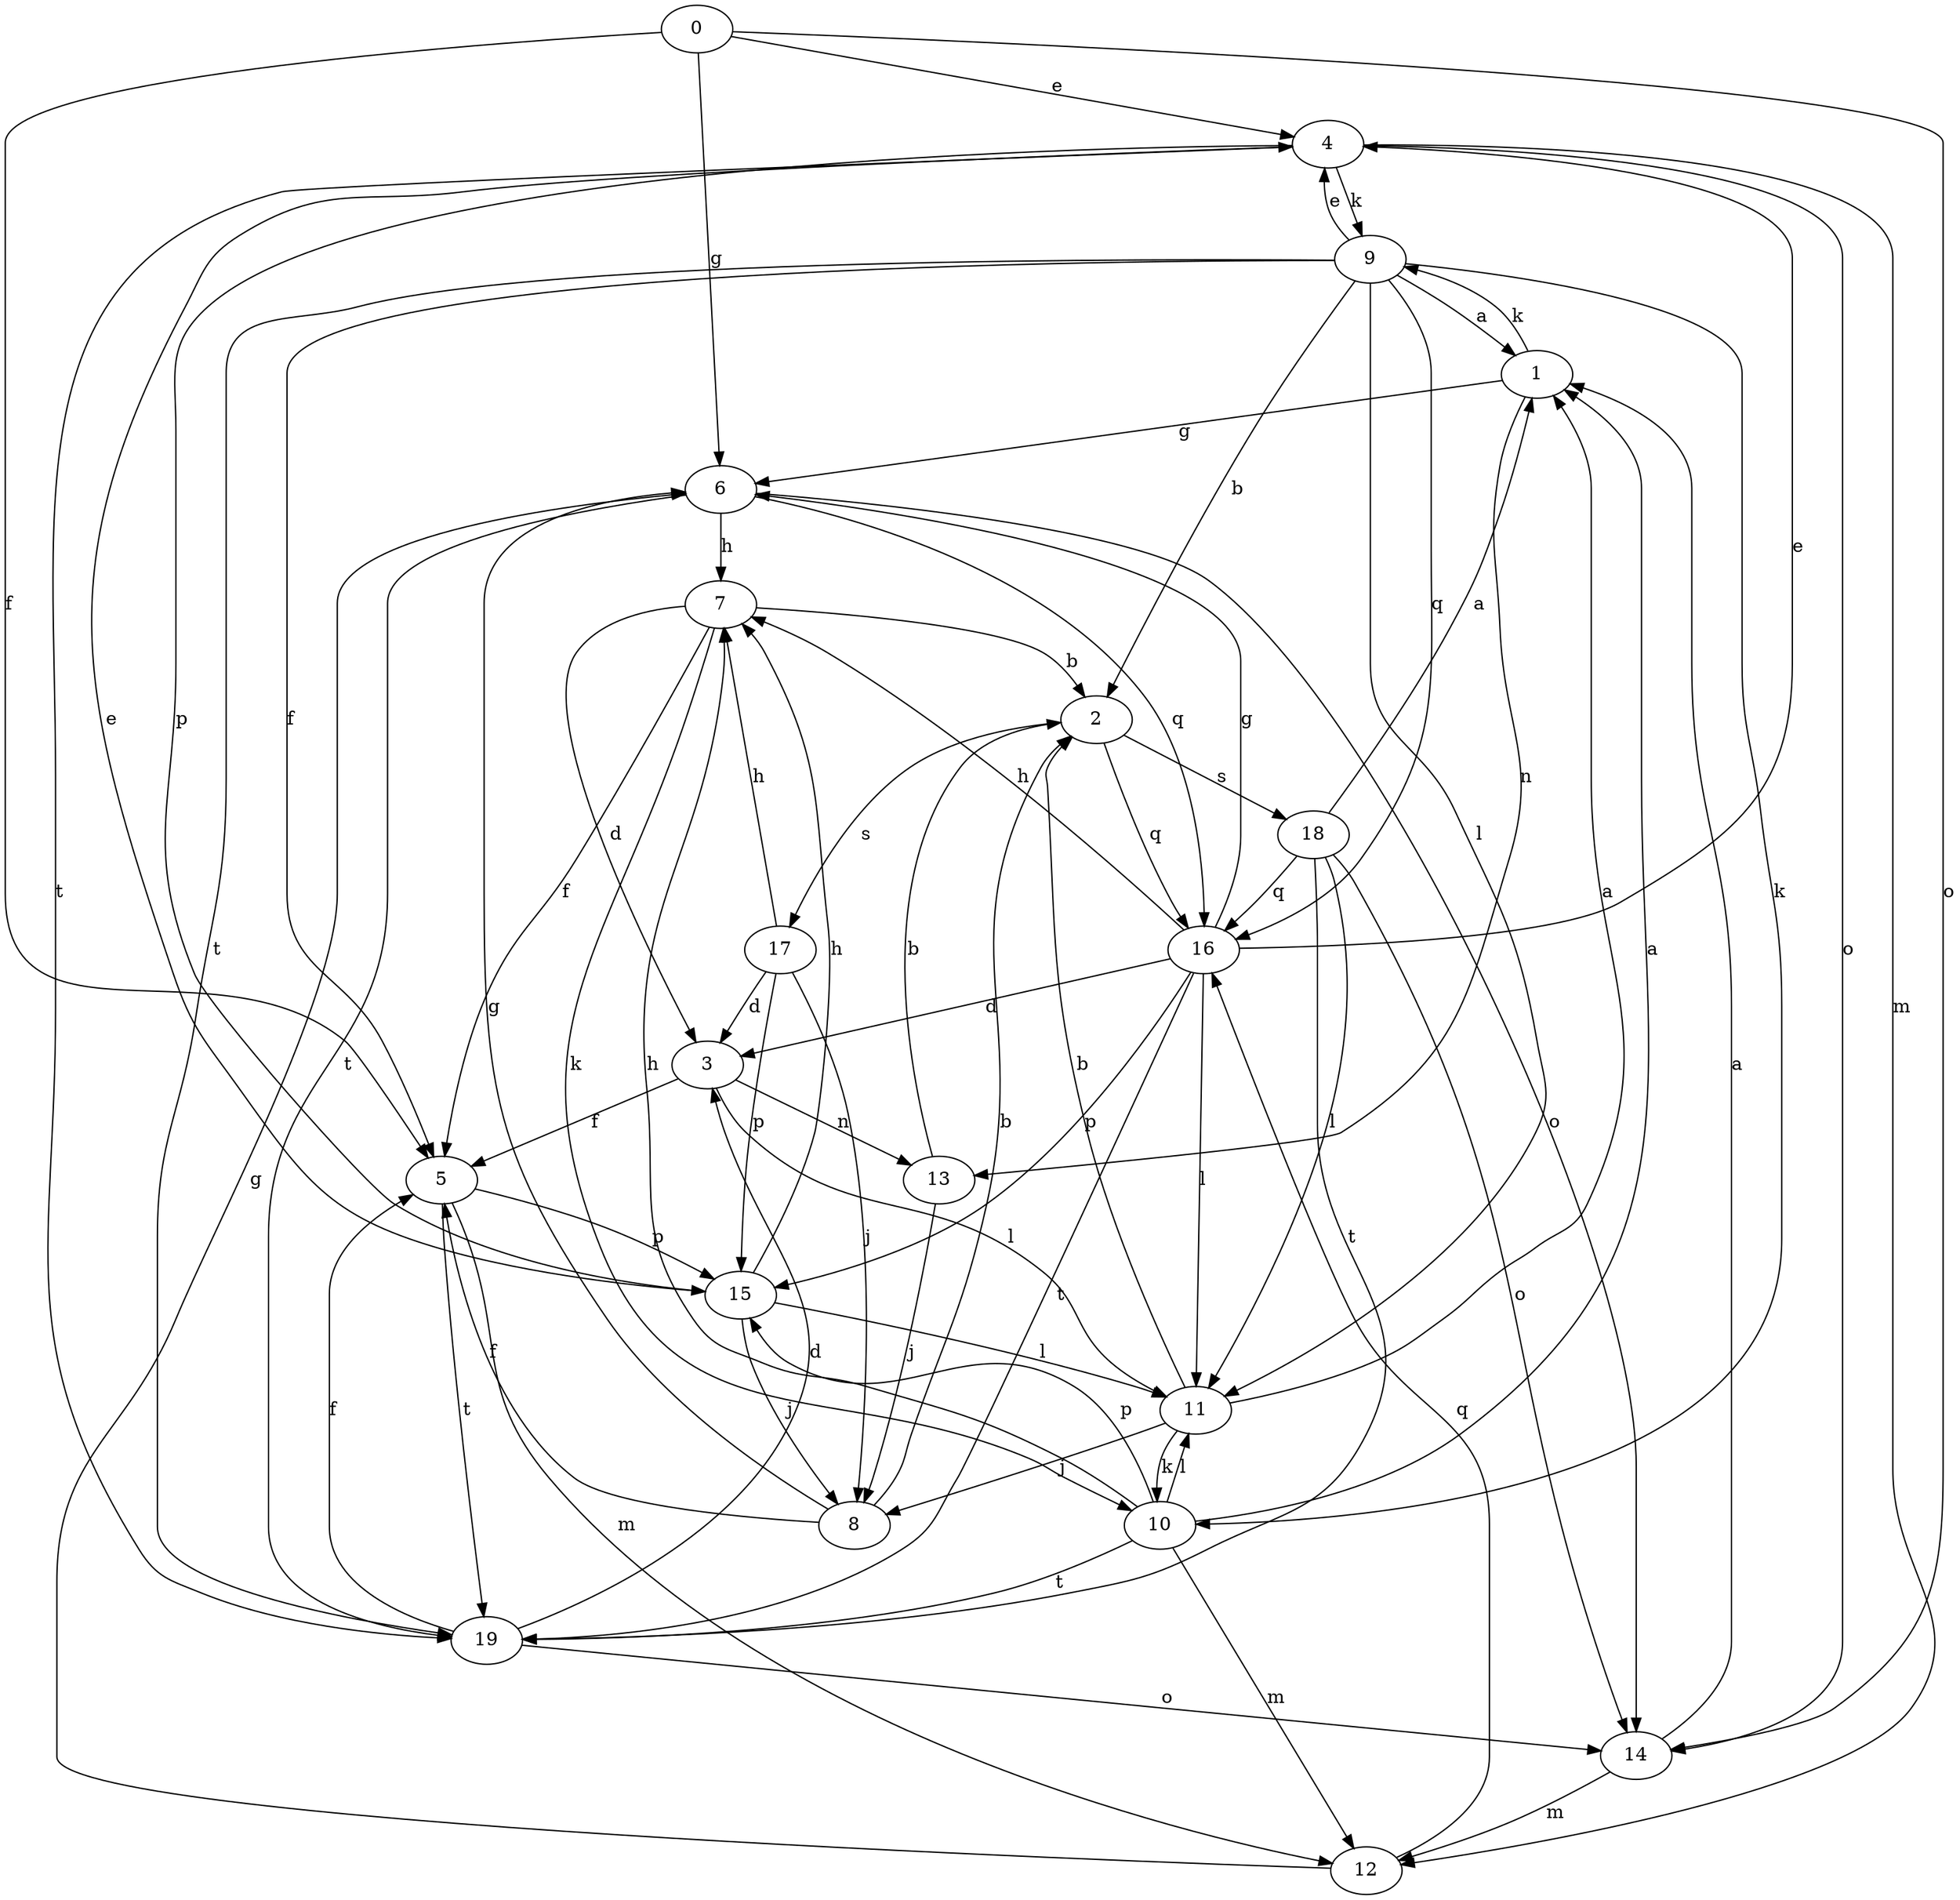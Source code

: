 strict digraph  {
0;
1;
2;
3;
4;
5;
6;
7;
8;
9;
10;
11;
12;
13;
14;
15;
16;
17;
18;
19;
0 -> 4  [label=e];
0 -> 5  [label=f];
0 -> 6  [label=g];
0 -> 14  [label=o];
1 -> 6  [label=g];
1 -> 9  [label=k];
1 -> 13  [label=n];
2 -> 16  [label=q];
2 -> 17  [label=s];
2 -> 18  [label=s];
3 -> 5  [label=f];
3 -> 11  [label=l];
3 -> 13  [label=n];
4 -> 9  [label=k];
4 -> 12  [label=m];
4 -> 14  [label=o];
4 -> 15  [label=p];
4 -> 19  [label=t];
5 -> 12  [label=m];
5 -> 15  [label=p];
5 -> 19  [label=t];
6 -> 7  [label=h];
6 -> 14  [label=o];
6 -> 16  [label=q];
6 -> 19  [label=t];
7 -> 2  [label=b];
7 -> 3  [label=d];
7 -> 5  [label=f];
7 -> 10  [label=k];
8 -> 2  [label=b];
8 -> 5  [label=f];
8 -> 6  [label=g];
9 -> 1  [label=a];
9 -> 2  [label=b];
9 -> 4  [label=e];
9 -> 5  [label=f];
9 -> 10  [label=k];
9 -> 11  [label=l];
9 -> 16  [label=q];
9 -> 19  [label=t];
10 -> 1  [label=a];
10 -> 7  [label=h];
10 -> 11  [label=l];
10 -> 12  [label=m];
10 -> 15  [label=p];
10 -> 19  [label=t];
11 -> 1  [label=a];
11 -> 2  [label=b];
11 -> 8  [label=j];
11 -> 10  [label=k];
12 -> 6  [label=g];
12 -> 16  [label=q];
13 -> 2  [label=b];
13 -> 8  [label=j];
14 -> 1  [label=a];
14 -> 12  [label=m];
15 -> 4  [label=e];
15 -> 7  [label=h];
15 -> 8  [label=j];
15 -> 11  [label=l];
16 -> 3  [label=d];
16 -> 4  [label=e];
16 -> 6  [label=g];
16 -> 7  [label=h];
16 -> 11  [label=l];
16 -> 15  [label=p];
16 -> 19  [label=t];
17 -> 3  [label=d];
17 -> 7  [label=h];
17 -> 8  [label=j];
17 -> 15  [label=p];
18 -> 1  [label=a];
18 -> 11  [label=l];
18 -> 14  [label=o];
18 -> 16  [label=q];
18 -> 19  [label=t];
19 -> 3  [label=d];
19 -> 5  [label=f];
19 -> 14  [label=o];
}
